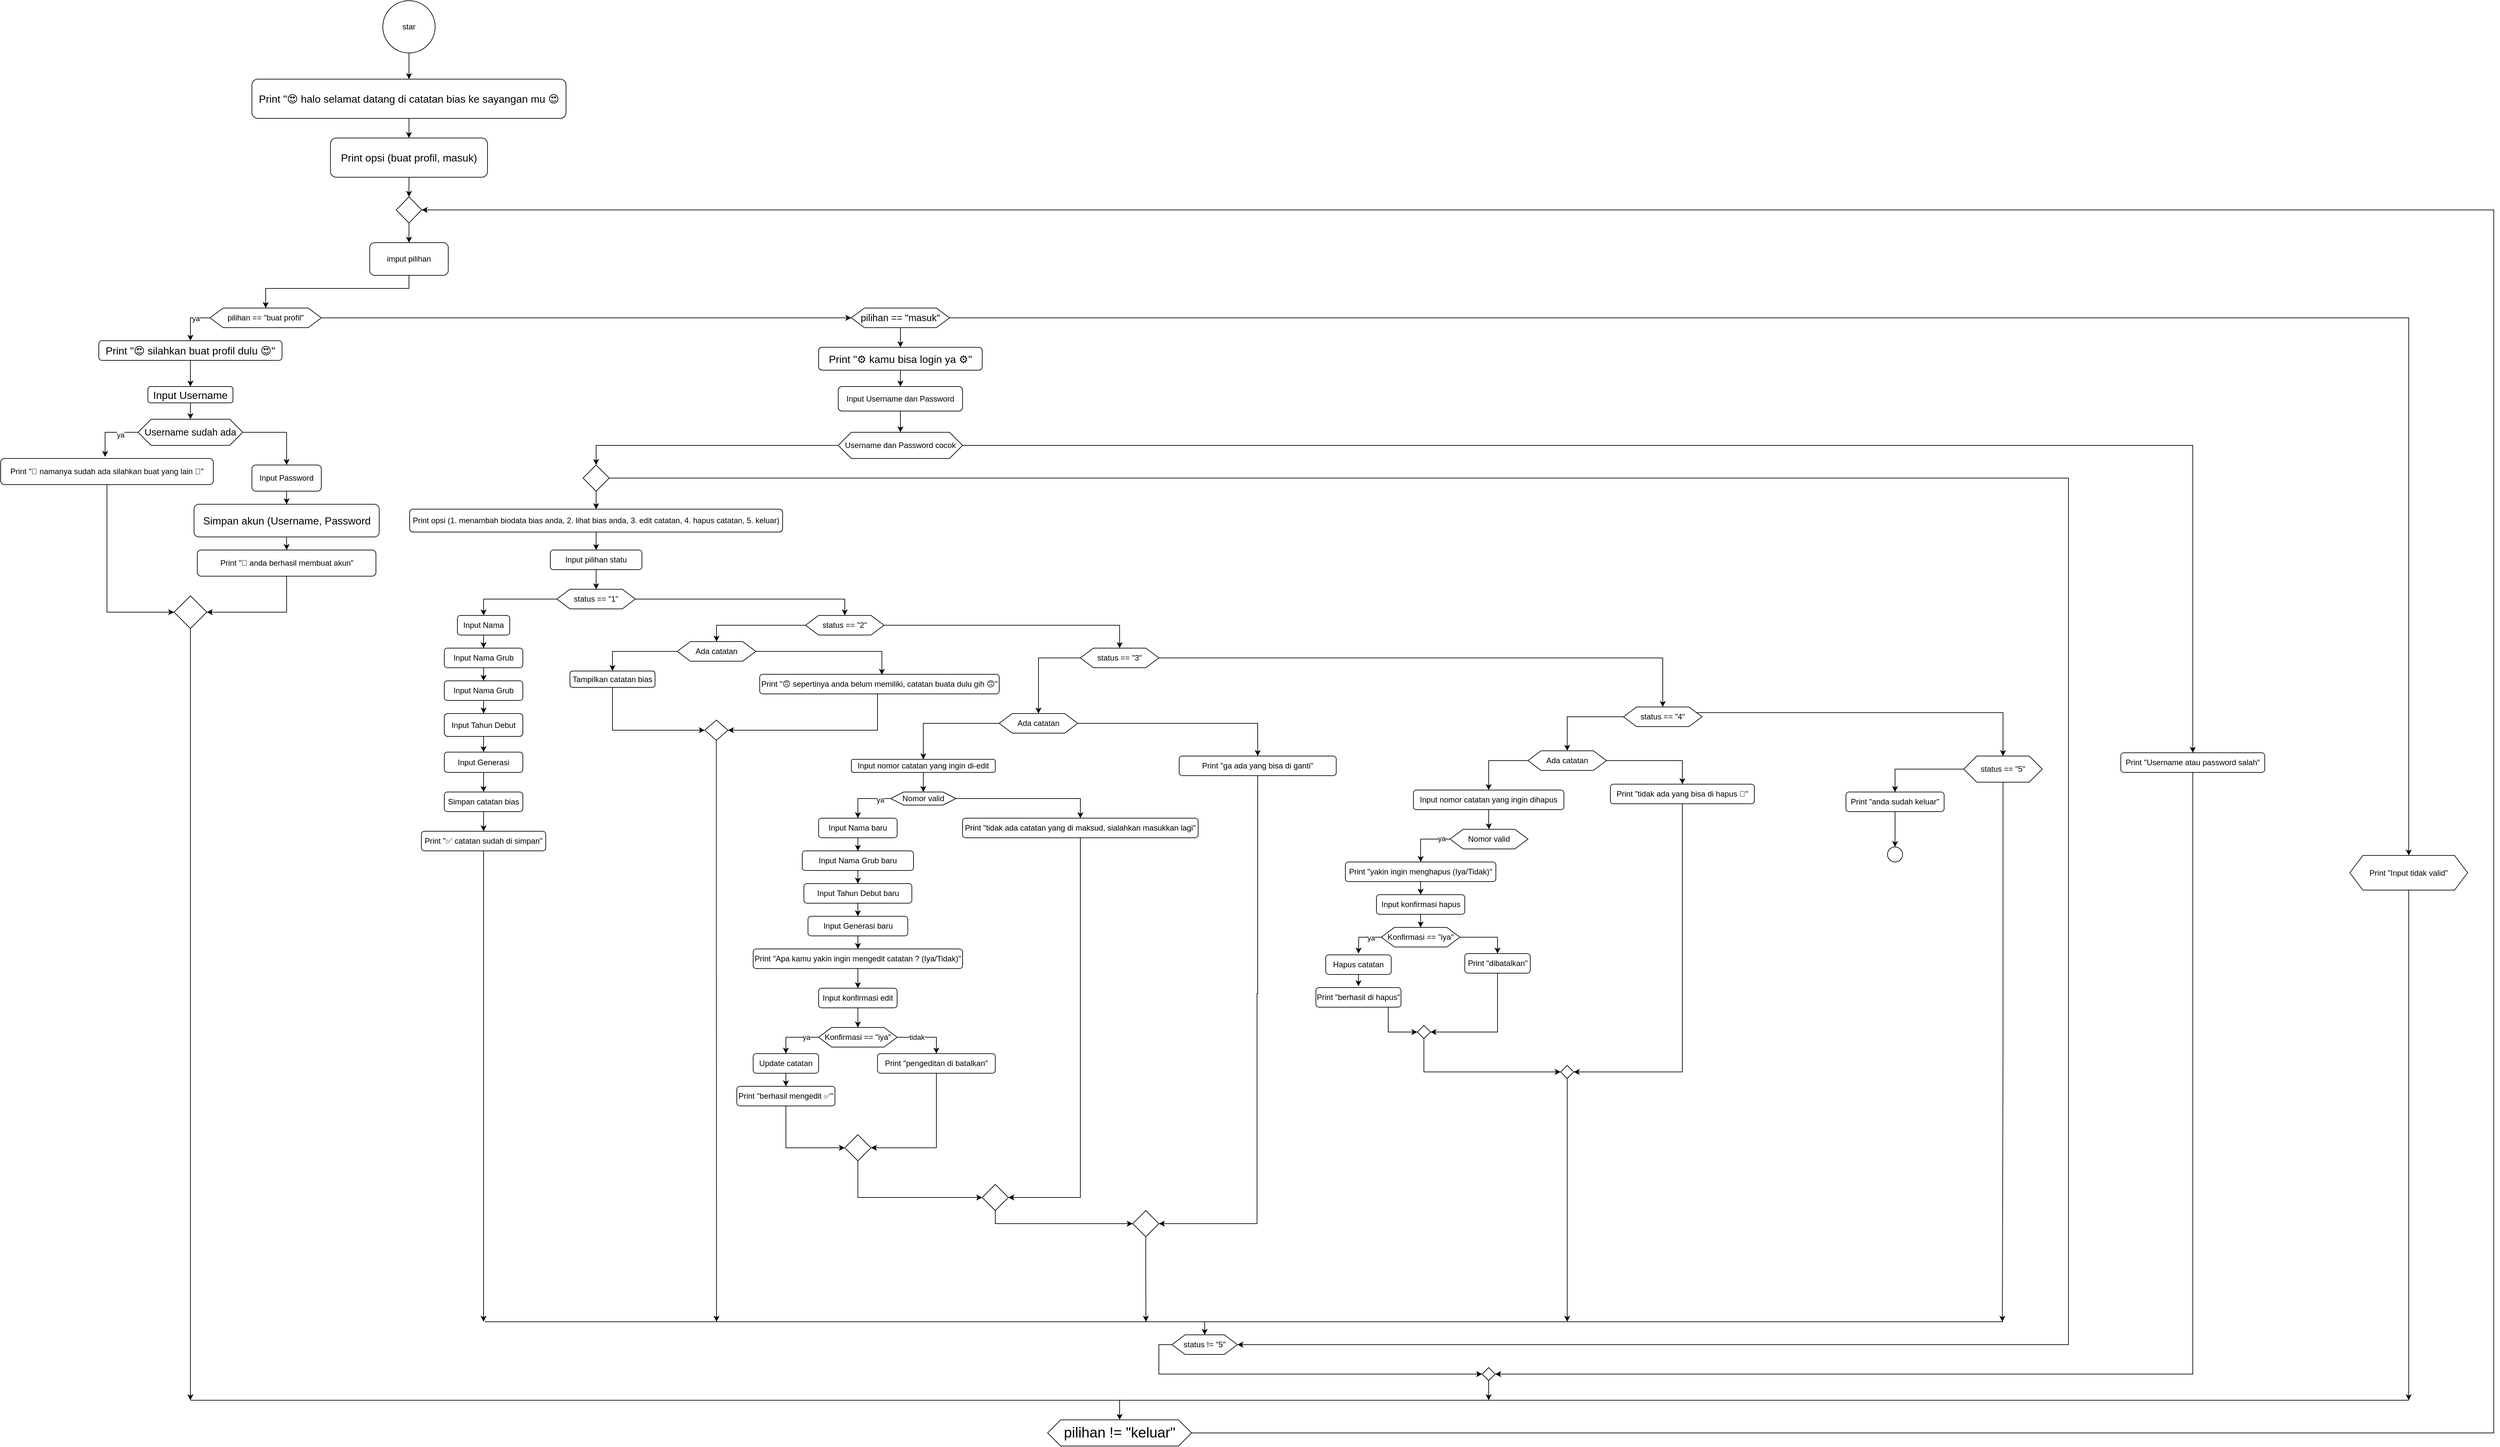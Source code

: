 <mxfile version="24.7.17">
  <diagram name="Halaman-1" id="FDGKXsVvQQE_6AoATsvT">
    <mxGraphModel dx="6797" dy="3945" grid="1" gridSize="10" guides="1" tooltips="1" connect="1" arrows="1" fold="1" page="1" pageScale="1" pageWidth="827" pageHeight="1169" math="0" shadow="0">
      <root>
        <mxCell id="0" />
        <mxCell id="1" parent="0" />
        <mxCell id="7eag4XFPNsJA_LCvuXv8-1" value="star" style="ellipse;whiteSpace=wrap;html=1;aspect=fixed;" vertex="1" parent="1">
          <mxGeometry x="-96" y="20" width="80" height="80" as="geometry" />
        </mxCell>
        <mxCell id="7eag4XFPNsJA_LCvuXv8-3" value="&lt;span style=&quot;caret-color: rgb(0, 0, 0); font-family: sans-serif; font-size: 16px; text-align: start; text-wrap: nowrap; background-color: rgb(255, 255, 255);&quot;&gt;Print &quot;😍 halo selamat datang di catatan bias ke sayangan mu 😍&lt;/span&gt;" style="rounded=1;whiteSpace=wrap;html=1;" vertex="1" parent="1">
          <mxGeometry x="-296" y="140" width="480" height="60" as="geometry" />
        </mxCell>
        <mxCell id="7eag4XFPNsJA_LCvuXv8-10" style="edgeStyle=orthogonalEdgeStyle;rounded=0;orthogonalLoop=1;jettySize=auto;html=1;entryX=0.5;entryY=0;entryDx=0;entryDy=0;" edge="1" parent="1" source="7eag4XFPNsJA_LCvuXv8-5" target="7eag4XFPNsJA_LCvuXv8-8">
          <mxGeometry relative="1" as="geometry" />
        </mxCell>
        <mxCell id="7eag4XFPNsJA_LCvuXv8-5" value="&lt;span style=&quot;caret-color: rgb(0, 0, 0); font-family: sans-serif; font-size: 16px; text-align: start; text-wrap: nowrap; background-color: rgb(255, 255, 255);&quot;&gt;Print opsi (buat profil, masuk)&lt;/span&gt;" style="rounded=1;whiteSpace=wrap;html=1;" vertex="1" parent="1">
          <mxGeometry x="-176" y="230" width="240" height="60" as="geometry" />
        </mxCell>
        <mxCell id="7eag4XFPNsJA_LCvuXv8-6" value="" style="endArrow=classic;html=1;rounded=0;exitX=0.5;exitY=1;exitDx=0;exitDy=0;entryX=0.5;entryY=0;entryDx=0;entryDy=0;" edge="1" parent="1" source="7eag4XFPNsJA_LCvuXv8-3" target="7eag4XFPNsJA_LCvuXv8-5">
          <mxGeometry width="50" height="50" relative="1" as="geometry">
            <mxPoint x="-60" y="280" as="sourcePoint" />
            <mxPoint x="-10" y="230" as="targetPoint" />
          </mxGeometry>
        </mxCell>
        <mxCell id="7eag4XFPNsJA_LCvuXv8-7" value="" style="endArrow=classic;html=1;rounded=0;entryX=0.5;entryY=0;entryDx=0;entryDy=0;" edge="1" parent="1" source="7eag4XFPNsJA_LCvuXv8-1" target="7eag4XFPNsJA_LCvuXv8-3">
          <mxGeometry width="50" height="50" relative="1" as="geometry">
            <mxPoint x="-56" y="150" as="sourcePoint" />
            <mxPoint x="-56" y="170.711" as="targetPoint" />
          </mxGeometry>
        </mxCell>
        <mxCell id="7eag4XFPNsJA_LCvuXv8-11" style="edgeStyle=orthogonalEdgeStyle;rounded=0;orthogonalLoop=1;jettySize=auto;html=1;exitX=0.5;exitY=1;exitDx=0;exitDy=0;" edge="1" parent="1" source="7eag4XFPNsJA_LCvuXv8-8" target="7eag4XFPNsJA_LCvuXv8-12">
          <mxGeometry relative="1" as="geometry">
            <mxPoint x="-56" y="390" as="targetPoint" />
          </mxGeometry>
        </mxCell>
        <mxCell id="7eag4XFPNsJA_LCvuXv8-8" value="" style="rhombus;whiteSpace=wrap;html=1;" vertex="1" parent="1">
          <mxGeometry x="-75.5" y="320" width="39" height="40" as="geometry" />
        </mxCell>
        <mxCell id="7eag4XFPNsJA_LCvuXv8-13" style="edgeStyle=orthogonalEdgeStyle;rounded=0;orthogonalLoop=1;jettySize=auto;html=1;" edge="1" parent="1">
          <mxGeometry relative="1" as="geometry">
            <mxPoint x="-275.0" y="490" as="targetPoint" />
            <mxPoint x="-56" y="430" as="sourcePoint" />
            <Array as="points">
              <mxPoint x="-56" y="460" />
              <mxPoint x="-275" y="460" />
            </Array>
          </mxGeometry>
        </mxCell>
        <mxCell id="7eag4XFPNsJA_LCvuXv8-12" value="imput pilihan" style="rounded=1;whiteSpace=wrap;html=1;" vertex="1" parent="1">
          <mxGeometry x="-116" y="390" width="120" height="50" as="geometry" />
        </mxCell>
        <mxCell id="7eag4XFPNsJA_LCvuXv8-15" style="edgeStyle=orthogonalEdgeStyle;rounded=0;orthogonalLoop=1;jettySize=auto;html=1;exitX=0;exitY=0.5;exitDx=0;exitDy=0;" edge="1" parent="1" source="7eag4XFPNsJA_LCvuXv8-14" target="7eag4XFPNsJA_LCvuXv8-16">
          <mxGeometry relative="1" as="geometry">
            <mxPoint x="-380" y="540" as="targetPoint" />
          </mxGeometry>
        </mxCell>
        <mxCell id="7eag4XFPNsJA_LCvuXv8-24" value="ya" style="edgeLabel;html=1;align=center;verticalAlign=middle;resizable=0;points=[];" vertex="1" connectable="0" parent="7eag4XFPNsJA_LCvuXv8-15">
          <mxGeometry x="-0.324" y="1" relative="1" as="geometry">
            <mxPoint as="offset" />
          </mxGeometry>
        </mxCell>
        <mxCell id="7eag4XFPNsJA_LCvuXv8-40" style="edgeStyle=orthogonalEdgeStyle;rounded=0;orthogonalLoop=1;jettySize=auto;html=1;" edge="1" parent="1" source="7eag4XFPNsJA_LCvuXv8-14" target="7eag4XFPNsJA_LCvuXv8-41">
          <mxGeometry relative="1" as="geometry">
            <mxPoint x="190" y="505" as="targetPoint" />
          </mxGeometry>
        </mxCell>
        <mxCell id="7eag4XFPNsJA_LCvuXv8-14" value="pilihan == &quot;buat profil&quot;" style="shape=hexagon;perimeter=hexagonPerimeter2;whiteSpace=wrap;html=1;fixedSize=1;" vertex="1" parent="1">
          <mxGeometry x="-360" y="490" width="170" height="30" as="geometry" />
        </mxCell>
        <mxCell id="7eag4XFPNsJA_LCvuXv8-19" value="" style="edgeStyle=orthogonalEdgeStyle;rounded=0;orthogonalLoop=1;jettySize=auto;html=1;" edge="1" parent="1" source="7eag4XFPNsJA_LCvuXv8-16" target="7eag4XFPNsJA_LCvuXv8-18">
          <mxGeometry relative="1" as="geometry" />
        </mxCell>
        <mxCell id="7eag4XFPNsJA_LCvuXv8-16" value="&lt;span style=&quot;caret-color: rgb(0, 0, 0); font-family: sans-serif; font-size: 16px; text-align: start; text-wrap: nowrap; background-color: rgb(255, 255, 255);&quot;&gt;Print &quot;😍 silahkan buat profil dulu 😍&quot;&lt;/span&gt;" style="rounded=1;whiteSpace=wrap;html=1;" vertex="1" parent="1">
          <mxGeometry x="-530" y="540" width="280" height="30" as="geometry" />
        </mxCell>
        <mxCell id="7eag4XFPNsJA_LCvuXv8-23" value="" style="edgeStyle=orthogonalEdgeStyle;rounded=0;orthogonalLoop=1;jettySize=auto;html=1;" edge="1" parent="1" source="7eag4XFPNsJA_LCvuXv8-18" target="7eag4XFPNsJA_LCvuXv8-20">
          <mxGeometry relative="1" as="geometry" />
        </mxCell>
        <mxCell id="7eag4XFPNsJA_LCvuXv8-18" value="&lt;span style=&quot;caret-color: rgb(0, 0, 0); font-family: sans-serif; font-size: 16px; text-align: start; text-wrap: nowrap; background-color: rgb(255, 255, 255);&quot;&gt;Input Username&lt;/span&gt;" style="whiteSpace=wrap;html=1;rounded=1;" vertex="1" parent="1">
          <mxGeometry x="-455" y="610" width="130" height="25" as="geometry" />
        </mxCell>
        <mxCell id="7eag4XFPNsJA_LCvuXv8-25" style="edgeStyle=orthogonalEdgeStyle;rounded=0;orthogonalLoop=1;jettySize=auto;html=1;exitX=0;exitY=0.5;exitDx=0;exitDy=0;entryX=0.491;entryY=-0.062;entryDx=0;entryDy=0;entryPerimeter=0;" edge="1" parent="1" source="7eag4XFPNsJA_LCvuXv8-20" target="7eag4XFPNsJA_LCvuXv8-26">
          <mxGeometry relative="1" as="geometry">
            <mxPoint x="-530" y="730" as="targetPoint" />
          </mxGeometry>
        </mxCell>
        <mxCell id="7eag4XFPNsJA_LCvuXv8-28" value="ya" style="edgeLabel;html=1;align=center;verticalAlign=middle;resizable=0;points=[];" vertex="1" connectable="0" parent="7eag4XFPNsJA_LCvuXv8-25">
          <mxGeometry x="-0.384" y="4" relative="1" as="geometry">
            <mxPoint as="offset" />
          </mxGeometry>
        </mxCell>
        <mxCell id="7eag4XFPNsJA_LCvuXv8-29" style="edgeStyle=orthogonalEdgeStyle;rounded=0;orthogonalLoop=1;jettySize=auto;html=1;entryX=0.5;entryY=0;entryDx=0;entryDy=0;" edge="1" parent="1" source="7eag4XFPNsJA_LCvuXv8-20" target="7eag4XFPNsJA_LCvuXv8-31">
          <mxGeometry relative="1" as="geometry">
            <mxPoint x="-230" y="730" as="targetPoint" />
          </mxGeometry>
        </mxCell>
        <mxCell id="7eag4XFPNsJA_LCvuXv8-20" value="&lt;span style=&quot;caret-color: rgb(0, 0, 0); font-family: sans-serif; font-size: 14.667px; text-align: start; text-wrap: nowrap; background-color: rgb(255, 255, 255);&quot;&gt;Username sudah ada&lt;/span&gt;" style="shape=hexagon;perimeter=hexagonPerimeter2;whiteSpace=wrap;html=1;fixedSize=1;" vertex="1" parent="1">
          <mxGeometry x="-470" y="660" width="160" height="40" as="geometry" />
        </mxCell>
        <mxCell id="7eag4XFPNsJA_LCvuXv8-39" style="edgeStyle=orthogonalEdgeStyle;rounded=0;orthogonalLoop=1;jettySize=auto;html=1;entryX=0;entryY=0.5;entryDx=0;entryDy=0;" edge="1" parent="1" source="7eag4XFPNsJA_LCvuXv8-26" target="7eag4XFPNsJA_LCvuXv8-37">
          <mxGeometry relative="1" as="geometry" />
        </mxCell>
        <mxCell id="7eag4XFPNsJA_LCvuXv8-26" value="&lt;span style=&quot;text-align: start; caret-color: rgb(0, 0, 0);&quot;&gt;Print &quot;🫨 namanya sudah ada silahkan buat yang lain 🫨&quot;&lt;/span&gt;" style="rounded=1;whiteSpace=wrap;html=1;" vertex="1" parent="1">
          <mxGeometry x="-680" y="720" width="325" height="40" as="geometry" />
        </mxCell>
        <mxCell id="7eag4XFPNsJA_LCvuXv8-33" value="" style="edgeStyle=orthogonalEdgeStyle;rounded=0;orthogonalLoop=1;jettySize=auto;html=1;" edge="1" parent="1" source="7eag4XFPNsJA_LCvuXv8-31" target="7eag4XFPNsJA_LCvuXv8-32">
          <mxGeometry relative="1" as="geometry" />
        </mxCell>
        <mxCell id="7eag4XFPNsJA_LCvuXv8-31" value="&lt;span style=&quot;text-align: start; caret-color: rgb(0, 0, 0);&quot;&gt;Input Password&lt;/span&gt;" style="rounded=1;whiteSpace=wrap;html=1;" vertex="1" parent="1">
          <mxGeometry x="-296" y="730" width="106" height="40" as="geometry" />
        </mxCell>
        <mxCell id="7eag4XFPNsJA_LCvuXv8-36" value="" style="edgeStyle=orthogonalEdgeStyle;rounded=0;orthogonalLoop=1;jettySize=auto;html=1;" edge="1" parent="1" source="7eag4XFPNsJA_LCvuXv8-32" target="7eag4XFPNsJA_LCvuXv8-35">
          <mxGeometry relative="1" as="geometry" />
        </mxCell>
        <mxCell id="7eag4XFPNsJA_LCvuXv8-32" value="&lt;span style=&quot;caret-color: rgb(0, 0, 0); font-family: sans-serif; font-size: 16px; text-align: start; text-wrap: nowrap; background-color: rgb(255, 255, 255);&quot;&gt;Simpan akun (Username, Password&lt;/span&gt;" style="whiteSpace=wrap;html=1;rounded=1;" vertex="1" parent="1">
          <mxGeometry x="-384.5" y="790" width="283" height="50" as="geometry" />
        </mxCell>
        <mxCell id="7eag4XFPNsJA_LCvuXv8-38" style="edgeStyle=orthogonalEdgeStyle;rounded=0;orthogonalLoop=1;jettySize=auto;html=1;entryX=1;entryY=0.5;entryDx=0;entryDy=0;" edge="1" parent="1" source="7eag4XFPNsJA_LCvuXv8-35" target="7eag4XFPNsJA_LCvuXv8-37">
          <mxGeometry relative="1" as="geometry" />
        </mxCell>
        <mxCell id="7eag4XFPNsJA_LCvuXv8-35" value="&lt;span style=&quot;text-align: start; caret-color: rgb(0, 0, 0);&quot;&gt;Print &quot;🥳 anda berhasil membuat akun&quot;&lt;/span&gt;" style="whiteSpace=wrap;html=1;rounded=1;" vertex="1" parent="1">
          <mxGeometry x="-379.5" y="860" width="273" height="40" as="geometry" />
        </mxCell>
        <mxCell id="7eag4XFPNsJA_LCvuXv8-231" style="edgeStyle=orthogonalEdgeStyle;rounded=0;orthogonalLoop=1;jettySize=auto;html=1;exitX=0.5;exitY=1;exitDx=0;exitDy=0;" edge="1" parent="1" source="7eag4XFPNsJA_LCvuXv8-37">
          <mxGeometry relative="1" as="geometry">
            <mxPoint x="-390" y="2160" as="targetPoint" />
          </mxGeometry>
        </mxCell>
        <mxCell id="7eag4XFPNsJA_LCvuXv8-37" value="" style="rhombus;whiteSpace=wrap;html=1;" vertex="1" parent="1">
          <mxGeometry x="-415" y="930" width="50" height="50" as="geometry" />
        </mxCell>
        <mxCell id="7eag4XFPNsJA_LCvuXv8-43" value="" style="edgeStyle=orthogonalEdgeStyle;rounded=0;orthogonalLoop=1;jettySize=auto;html=1;" edge="1" parent="1" source="7eag4XFPNsJA_LCvuXv8-41" target="7eag4XFPNsJA_LCvuXv8-42">
          <mxGeometry relative="1" as="geometry" />
        </mxCell>
        <mxCell id="7eag4XFPNsJA_LCvuXv8-225" style="edgeStyle=orthogonalEdgeStyle;rounded=0;orthogonalLoop=1;jettySize=auto;html=1;exitX=1;exitY=0.5;exitDx=0;exitDy=0;" edge="1" parent="1" source="7eag4XFPNsJA_LCvuXv8-41" target="7eag4XFPNsJA_LCvuXv8-226">
          <mxGeometry relative="1" as="geometry">
            <mxPoint x="2910" y="2180" as="targetPoint" />
          </mxGeometry>
        </mxCell>
        <mxCell id="7eag4XFPNsJA_LCvuXv8-41" value="&lt;span style=&quot;caret-color: rgb(0, 0, 0); font-family: sans-serif; font-size: 14.667px; text-align: start; text-wrap: nowrap; background-color: rgb(255, 255, 255);&quot;&gt;pilihan == &quot;masuk&quot;&lt;/span&gt;" style="shape=hexagon;perimeter=hexagonPerimeter2;whiteSpace=wrap;html=1;fixedSize=1;" vertex="1" parent="1">
          <mxGeometry x="620" y="490" width="150" height="30" as="geometry" />
        </mxCell>
        <mxCell id="7eag4XFPNsJA_LCvuXv8-45" value="" style="edgeStyle=orthogonalEdgeStyle;rounded=0;orthogonalLoop=1;jettySize=auto;html=1;" edge="1" parent="1" source="7eag4XFPNsJA_LCvuXv8-42" target="7eag4XFPNsJA_LCvuXv8-44">
          <mxGeometry relative="1" as="geometry" />
        </mxCell>
        <mxCell id="7eag4XFPNsJA_LCvuXv8-42" value="&lt;span style=&quot;caret-color: rgb(0, 0, 0); font-family: sans-serif; font-size: 16px; text-align: start; text-wrap: nowrap; background-color: rgb(255, 255, 255);&quot;&gt;Print &quot;⚙️ kamu bisa login ya ⚙️&quot;&lt;/span&gt;" style="rounded=1;whiteSpace=wrap;html=1;" vertex="1" parent="1">
          <mxGeometry x="570" y="550" width="250" height="35" as="geometry" />
        </mxCell>
        <mxCell id="7eag4XFPNsJA_LCvuXv8-49" style="edgeStyle=orthogonalEdgeStyle;rounded=0;orthogonalLoop=1;jettySize=auto;html=1;exitX=0.5;exitY=1;exitDx=0;exitDy=0;" edge="1" parent="1" source="7eag4XFPNsJA_LCvuXv8-44" target="7eag4XFPNsJA_LCvuXv8-50">
          <mxGeometry relative="1" as="geometry">
            <mxPoint x="355" y="700" as="targetPoint" />
          </mxGeometry>
        </mxCell>
        <mxCell id="7eag4XFPNsJA_LCvuXv8-44" value="Input Username dan Password" style="whiteSpace=wrap;html=1;rounded=1;" vertex="1" parent="1">
          <mxGeometry x="600" y="610" width="190" height="37.5" as="geometry" />
        </mxCell>
        <mxCell id="7eag4XFPNsJA_LCvuXv8-54" style="edgeStyle=orthogonalEdgeStyle;rounded=0;orthogonalLoop=1;jettySize=auto;html=1;exitX=0;exitY=0.5;exitDx=0;exitDy=0;" edge="1" parent="1" source="7eag4XFPNsJA_LCvuXv8-50" target="7eag4XFPNsJA_LCvuXv8-55">
          <mxGeometry relative="1" as="geometry">
            <mxPoint x="170" y="740" as="targetPoint" />
          </mxGeometry>
        </mxCell>
        <mxCell id="7eag4XFPNsJA_LCvuXv8-212" style="edgeStyle=orthogonalEdgeStyle;rounded=0;orthogonalLoop=1;jettySize=auto;html=1;exitX=1;exitY=0.5;exitDx=0;exitDy=0;entryX=0.5;entryY=0;entryDx=0;entryDy=0;" edge="1" parent="1" source="7eag4XFPNsJA_LCvuXv8-50" target="7eag4XFPNsJA_LCvuXv8-210">
          <mxGeometry relative="1" as="geometry">
            <mxPoint x="2680" y="1170" as="targetPoint" />
          </mxGeometry>
        </mxCell>
        <mxCell id="7eag4XFPNsJA_LCvuXv8-50" value="&lt;span style=&quot;text-align: start; caret-color: rgb(0, 0, 0);&quot;&gt;Username dan Password cocok&lt;/span&gt;" style="shape=hexagon;perimeter=hexagonPerimeter2;whiteSpace=wrap;html=1;fixedSize=1;" vertex="1" parent="1">
          <mxGeometry x="600" y="680" width="190" height="40" as="geometry" />
        </mxCell>
        <mxCell id="7eag4XFPNsJA_LCvuXv8-57" value="" style="edgeStyle=orthogonalEdgeStyle;rounded=0;orthogonalLoop=1;jettySize=auto;html=1;" edge="1" parent="1" source="7eag4XFPNsJA_LCvuXv8-55" target="7eag4XFPNsJA_LCvuXv8-56">
          <mxGeometry relative="1" as="geometry" />
        </mxCell>
        <mxCell id="7eag4XFPNsJA_LCvuXv8-216" style="edgeStyle=orthogonalEdgeStyle;rounded=0;orthogonalLoop=1;jettySize=auto;html=1;exitX=1;exitY=0.5;exitDx=0;exitDy=0;entryX=1;entryY=0.5;entryDx=0;entryDy=0;" edge="1" parent="1" source="7eag4XFPNsJA_LCvuXv8-55" target="7eag4XFPNsJA_LCvuXv8-213">
          <mxGeometry relative="1" as="geometry">
            <mxPoint x="2520" y="1420" as="targetPoint" />
            <Array as="points">
              <mxPoint x="2480" y="750" />
              <mxPoint x="2480" y="2075" />
            </Array>
          </mxGeometry>
        </mxCell>
        <mxCell id="7eag4XFPNsJA_LCvuXv8-55" value="" style="rhombus;whiteSpace=wrap;html=1;" vertex="1" parent="1">
          <mxGeometry x="210" y="730" width="40" height="40" as="geometry" />
        </mxCell>
        <mxCell id="7eag4XFPNsJA_LCvuXv8-59" value="" style="edgeStyle=orthogonalEdgeStyle;rounded=0;orthogonalLoop=1;jettySize=auto;html=1;" edge="1" parent="1" source="7eag4XFPNsJA_LCvuXv8-56" target="7eag4XFPNsJA_LCvuXv8-58">
          <mxGeometry relative="1" as="geometry" />
        </mxCell>
        <mxCell id="7eag4XFPNsJA_LCvuXv8-56" value="&lt;span style=&quot;text-align: start; caret-color: rgb(0, 0, 0);&quot;&gt;Print opsi (1. menambah biodata bias anda, 2. lihat bias anda, 3. edit catatan, 4. hapus catatan, 5. keluar)&lt;/span&gt;" style="rounded=1;whiteSpace=wrap;html=1;" vertex="1" parent="1">
          <mxGeometry x="-55" y="797.5" width="570" height="35" as="geometry" />
        </mxCell>
        <mxCell id="7eag4XFPNsJA_LCvuXv8-60" style="edgeStyle=orthogonalEdgeStyle;rounded=0;orthogonalLoop=1;jettySize=auto;html=1;" edge="1" parent="1" source="7eag4XFPNsJA_LCvuXv8-58" target="7eag4XFPNsJA_LCvuXv8-61">
          <mxGeometry relative="1" as="geometry">
            <mxPoint x="230" y="920" as="targetPoint" />
          </mxGeometry>
        </mxCell>
        <mxCell id="7eag4XFPNsJA_LCvuXv8-58" value="&lt;span style=&quot;caret-color: rgb(0, 0, 0); font-family: sans-serif; text-align: start; text-wrap: nowrap; background-color: rgb(255, 255, 255);&quot;&gt;&lt;font style=&quot;font-size: 12px;&quot;&gt;Input pilihan statu&lt;/font&gt;&lt;/span&gt;" style="rounded=1;whiteSpace=wrap;html=1;" vertex="1" parent="1">
          <mxGeometry x="160" y="860" width="140" height="30" as="geometry" />
        </mxCell>
        <mxCell id="7eag4XFPNsJA_LCvuXv8-63" value="" style="edgeStyle=orthogonalEdgeStyle;rounded=0;orthogonalLoop=1;jettySize=auto;html=1;" edge="1" parent="1" source="7eag4XFPNsJA_LCvuXv8-61" target="7eag4XFPNsJA_LCvuXv8-62">
          <mxGeometry relative="1" as="geometry" />
        </mxCell>
        <mxCell id="7eag4XFPNsJA_LCvuXv8-71" value="" style="edgeStyle=orthogonalEdgeStyle;rounded=0;orthogonalLoop=1;jettySize=auto;html=1;" edge="1" parent="1" source="7eag4XFPNsJA_LCvuXv8-61" target="7eag4XFPNsJA_LCvuXv8-70">
          <mxGeometry relative="1" as="geometry" />
        </mxCell>
        <mxCell id="7eag4XFPNsJA_LCvuXv8-61" value="status == &quot;1&quot;" style="shape=hexagon;perimeter=hexagonPerimeter2;whiteSpace=wrap;html=1;fixedSize=1;" vertex="1" parent="1">
          <mxGeometry x="170" y="920" width="120" height="30" as="geometry" />
        </mxCell>
        <mxCell id="7eag4XFPNsJA_LCvuXv8-65" value="" style="edgeStyle=orthogonalEdgeStyle;rounded=0;orthogonalLoop=1;jettySize=auto;html=1;" edge="1" parent="1" source="7eag4XFPNsJA_LCvuXv8-62" target="7eag4XFPNsJA_LCvuXv8-64">
          <mxGeometry relative="1" as="geometry" />
        </mxCell>
        <mxCell id="7eag4XFPNsJA_LCvuXv8-86" value="" style="edgeStyle=orthogonalEdgeStyle;rounded=0;orthogonalLoop=1;jettySize=auto;html=1;" edge="1" parent="1" source="7eag4XFPNsJA_LCvuXv8-62" target="7eag4XFPNsJA_LCvuXv8-85">
          <mxGeometry relative="1" as="geometry" />
        </mxCell>
        <mxCell id="7eag4XFPNsJA_LCvuXv8-62" value="status == &quot;2&quot;" style="shape=hexagon;perimeter=hexagonPerimeter2;whiteSpace=wrap;html=1;fixedSize=1;" vertex="1" parent="1">
          <mxGeometry x="550" y="960" width="120" height="30" as="geometry" />
        </mxCell>
        <mxCell id="7eag4XFPNsJA_LCvuXv8-96" value="" style="edgeStyle=orthogonalEdgeStyle;rounded=0;orthogonalLoop=1;jettySize=auto;html=1;" edge="1" parent="1" source="7eag4XFPNsJA_LCvuXv8-64" target="7eag4XFPNsJA_LCvuXv8-95">
          <mxGeometry relative="1" as="geometry" />
        </mxCell>
        <mxCell id="7eag4XFPNsJA_LCvuXv8-185" value="" style="edgeStyle=orthogonalEdgeStyle;rounded=0;orthogonalLoop=1;jettySize=auto;html=1;" edge="1" parent="1" source="7eag4XFPNsJA_LCvuXv8-64" target="7eag4XFPNsJA_LCvuXv8-184">
          <mxGeometry relative="1" as="geometry" />
        </mxCell>
        <mxCell id="7eag4XFPNsJA_LCvuXv8-64" value="status == &quot;3&quot;" style="shape=hexagon;perimeter=hexagonPerimeter2;whiteSpace=wrap;html=1;fixedSize=1;" vertex="1" parent="1">
          <mxGeometry x="970" y="1010" width="120" height="30" as="geometry" />
        </mxCell>
        <mxCell id="7eag4XFPNsJA_LCvuXv8-162" style="edgeStyle=orthogonalEdgeStyle;rounded=0;orthogonalLoop=1;jettySize=auto;html=1;exitX=0;exitY=0.5;exitDx=0;exitDy=0;" edge="1" parent="1" source="7eag4XFPNsJA_LCvuXv8-66" target="7eag4XFPNsJA_LCvuXv8-163">
          <mxGeometry relative="1" as="geometry">
            <mxPoint x="1510" y="1158" as="targetPoint" />
          </mxGeometry>
        </mxCell>
        <mxCell id="7eag4XFPNsJA_LCvuXv8-189" style="edgeStyle=orthogonalEdgeStyle;rounded=0;orthogonalLoop=1;jettySize=auto;html=1;" edge="1" parent="1" source="7eag4XFPNsJA_LCvuXv8-66" target="7eag4XFPNsJA_LCvuXv8-190">
          <mxGeometry relative="1" as="geometry">
            <mxPoint x="1870" y="1248" as="targetPoint" />
          </mxGeometry>
        </mxCell>
        <mxCell id="7eag4XFPNsJA_LCvuXv8-66" value="&lt;span style=&quot;text-align: start; caret-color: rgb(0, 0, 0);&quot;&gt;Ada catatan&lt;/span&gt;" style="shape=hexagon;perimeter=hexagonPerimeter2;whiteSpace=wrap;html=1;fixedSize=1;" vertex="1" parent="1">
          <mxGeometry x="1654" y="1167" width="120" height="30" as="geometry" />
        </mxCell>
        <mxCell id="7eag4XFPNsJA_LCvuXv8-74" value="" style="edgeStyle=orthogonalEdgeStyle;rounded=0;orthogonalLoop=1;jettySize=auto;html=1;" edge="1" parent="1" source="7eag4XFPNsJA_LCvuXv8-70" target="7eag4XFPNsJA_LCvuXv8-73">
          <mxGeometry relative="1" as="geometry" />
        </mxCell>
        <mxCell id="7eag4XFPNsJA_LCvuXv8-70" value="Input Nama" style="rounded=1;whiteSpace=wrap;html=1;" vertex="1" parent="1">
          <mxGeometry x="18" y="960" width="80" height="30" as="geometry" />
        </mxCell>
        <mxCell id="7eag4XFPNsJA_LCvuXv8-76" value="" style="edgeStyle=orthogonalEdgeStyle;rounded=0;orthogonalLoop=1;jettySize=auto;html=1;" edge="1" parent="1" source="7eag4XFPNsJA_LCvuXv8-73" target="7eag4XFPNsJA_LCvuXv8-75">
          <mxGeometry relative="1" as="geometry" />
        </mxCell>
        <mxCell id="7eag4XFPNsJA_LCvuXv8-73" value="Input Nama Grub" style="rounded=1;whiteSpace=wrap;html=1;" vertex="1" parent="1">
          <mxGeometry x="-2" y="1010" width="120" height="30" as="geometry" />
        </mxCell>
        <mxCell id="7eag4XFPNsJA_LCvuXv8-78" value="" style="edgeStyle=orthogonalEdgeStyle;rounded=0;orthogonalLoop=1;jettySize=auto;html=1;" edge="1" parent="1" source="7eag4XFPNsJA_LCvuXv8-75" target="7eag4XFPNsJA_LCvuXv8-77">
          <mxGeometry relative="1" as="geometry" />
        </mxCell>
        <mxCell id="7eag4XFPNsJA_LCvuXv8-75" value="Input Nama Grub" style="rounded=1;whiteSpace=wrap;html=1;" vertex="1" parent="1">
          <mxGeometry x="-2" y="1060" width="120" height="30" as="geometry" />
        </mxCell>
        <mxCell id="7eag4XFPNsJA_LCvuXv8-80" value="" style="edgeStyle=orthogonalEdgeStyle;rounded=0;orthogonalLoop=1;jettySize=auto;html=1;" edge="1" parent="1" source="7eag4XFPNsJA_LCvuXv8-77" target="7eag4XFPNsJA_LCvuXv8-79">
          <mxGeometry relative="1" as="geometry" />
        </mxCell>
        <mxCell id="7eag4XFPNsJA_LCvuXv8-77" value="Input Tahun Debut" style="rounded=1;whiteSpace=wrap;html=1;" vertex="1" parent="1">
          <mxGeometry x="-2" y="1110" width="120" height="35" as="geometry" />
        </mxCell>
        <mxCell id="7eag4XFPNsJA_LCvuXv8-82" value="" style="edgeStyle=orthogonalEdgeStyle;rounded=0;orthogonalLoop=1;jettySize=auto;html=1;" edge="1" parent="1" source="7eag4XFPNsJA_LCvuXv8-79" target="7eag4XFPNsJA_LCvuXv8-81">
          <mxGeometry relative="1" as="geometry" />
        </mxCell>
        <mxCell id="7eag4XFPNsJA_LCvuXv8-79" value="Input Generasi" style="rounded=1;whiteSpace=wrap;html=1;" vertex="1" parent="1">
          <mxGeometry x="-2" y="1169" width="120" height="31" as="geometry" />
        </mxCell>
        <mxCell id="7eag4XFPNsJA_LCvuXv8-84" value="" style="edgeStyle=orthogonalEdgeStyle;rounded=0;orthogonalLoop=1;jettySize=auto;html=1;" edge="1" parent="1" source="7eag4XFPNsJA_LCvuXv8-81" target="7eag4XFPNsJA_LCvuXv8-83">
          <mxGeometry relative="1" as="geometry" />
        </mxCell>
        <mxCell id="7eag4XFPNsJA_LCvuXv8-81" value="Simpan catatan bias" style="rounded=1;whiteSpace=wrap;html=1;" vertex="1" parent="1">
          <mxGeometry x="-2" y="1230" width="120" height="30" as="geometry" />
        </mxCell>
        <mxCell id="7eag4XFPNsJA_LCvuXv8-201" style="edgeStyle=orthogonalEdgeStyle;rounded=0;orthogonalLoop=1;jettySize=auto;html=1;exitX=0.5;exitY=1;exitDx=0;exitDy=0;" edge="1" parent="1" source="7eag4XFPNsJA_LCvuXv8-83">
          <mxGeometry relative="1" as="geometry">
            <mxPoint x="58" y="2040" as="targetPoint" />
          </mxGeometry>
        </mxCell>
        <mxCell id="7eag4XFPNsJA_LCvuXv8-83" value="Print &quot;✅ catatan sudah di simpan&quot;" style="rounded=1;whiteSpace=wrap;html=1;" vertex="1" parent="1">
          <mxGeometry x="-37" y="1290" width="190" height="30" as="geometry" />
        </mxCell>
        <mxCell id="7eag4XFPNsJA_LCvuXv8-88" value="" style="edgeStyle=orthogonalEdgeStyle;rounded=0;orthogonalLoop=1;jettySize=auto;html=1;" edge="1" parent="1" source="7eag4XFPNsJA_LCvuXv8-85" target="7eag4XFPNsJA_LCvuXv8-87">
          <mxGeometry relative="1" as="geometry" />
        </mxCell>
        <mxCell id="7eag4XFPNsJA_LCvuXv8-85" value="&lt;meta charset=&quot;utf-8&quot;&gt;&lt;span style=&quot;color: rgb(0, 0, 0); font-family: Helvetica; font-size: 12px; font-style: normal; font-variant-ligatures: normal; font-variant-caps: normal; font-weight: 400; letter-spacing: normal; orphans: 2; text-align: start; text-indent: 0px; text-transform: none; widows: 2; word-spacing: 0px; -webkit-text-stroke-width: 0px; caret-color: rgb(0, 0, 0); white-space: normal; background-color: rgb(251, 251, 251); text-decoration-thickness: initial; text-decoration-style: initial; text-decoration-color: initial; display: inline !important; float: none;&quot;&gt;Ada catatan&lt;/span&gt;" style="shape=hexagon;perimeter=hexagonPerimeter2;whiteSpace=wrap;html=1;fixedSize=1;" vertex="1" parent="1">
          <mxGeometry x="354" y="1000" width="120" height="30" as="geometry" />
        </mxCell>
        <mxCell id="7eag4XFPNsJA_LCvuXv8-104" style="edgeStyle=orthogonalEdgeStyle;rounded=0;orthogonalLoop=1;jettySize=auto;html=1;exitX=0.5;exitY=1;exitDx=0;exitDy=0;entryX=0;entryY=0.5;entryDx=0;entryDy=0;" edge="1" parent="1" source="7eag4XFPNsJA_LCvuXv8-87" target="7eag4XFPNsJA_LCvuXv8-99">
          <mxGeometry relative="1" as="geometry">
            <mxPoint x="254.979" y="1140" as="targetPoint" />
          </mxGeometry>
        </mxCell>
        <mxCell id="7eag4XFPNsJA_LCvuXv8-87" value="Tampilkan catatan bias" style="rounded=1;whiteSpace=wrap;html=1;" vertex="1" parent="1">
          <mxGeometry x="190" y="1045" width="130" height="25" as="geometry" />
        </mxCell>
        <mxCell id="7eag4XFPNsJA_LCvuXv8-105" style="edgeStyle=orthogonalEdgeStyle;rounded=0;orthogonalLoop=1;jettySize=auto;html=1;entryX=1;entryY=0.5;entryDx=0;entryDy=0;" edge="1" parent="1" source="7eag4XFPNsJA_LCvuXv8-93" target="7eag4XFPNsJA_LCvuXv8-99">
          <mxGeometry relative="1" as="geometry">
            <mxPoint x="663" y="1140" as="targetPoint" />
            <Array as="points">
              <mxPoint x="660" y="1136" />
            </Array>
          </mxGeometry>
        </mxCell>
        <mxCell id="7eag4XFPNsJA_LCvuXv8-93" value="Print &quot;🙃 sepertinya anda belum memiliki, catatan buata dulu gih 🙃&quot;" style="rounded=1;whiteSpace=wrap;html=1;" vertex="1" parent="1">
          <mxGeometry x="480" y="1050" width="366" height="30" as="geometry" />
        </mxCell>
        <mxCell id="7eag4XFPNsJA_LCvuXv8-94" style="edgeStyle=orthogonalEdgeStyle;rounded=0;orthogonalLoop=1;jettySize=auto;html=1;entryX=0.51;entryY=0.025;entryDx=0;entryDy=0;entryPerimeter=0;" edge="1" parent="1" source="7eag4XFPNsJA_LCvuXv8-85" target="7eag4XFPNsJA_LCvuXv8-93">
          <mxGeometry relative="1" as="geometry" />
        </mxCell>
        <mxCell id="7eag4XFPNsJA_LCvuXv8-107" value="" style="edgeStyle=orthogonalEdgeStyle;rounded=0;orthogonalLoop=1;jettySize=auto;html=1;" edge="1" parent="1" source="7eag4XFPNsJA_LCvuXv8-95" target="7eag4XFPNsJA_LCvuXv8-106">
          <mxGeometry relative="1" as="geometry" />
        </mxCell>
        <mxCell id="7eag4XFPNsJA_LCvuXv8-155" style="edgeStyle=orthogonalEdgeStyle;rounded=0;orthogonalLoop=1;jettySize=auto;html=1;" edge="1" parent="1" source="7eag4XFPNsJA_LCvuXv8-95" target="7eag4XFPNsJA_LCvuXv8-156">
          <mxGeometry relative="1" as="geometry">
            <mxPoint x="1270.0" y="1240" as="targetPoint" />
          </mxGeometry>
        </mxCell>
        <mxCell id="7eag4XFPNsJA_LCvuXv8-95" value="&lt;span style=&quot;text-align: start; caret-color: rgb(0, 0, 0);&quot;&gt;Ada catatan&lt;/span&gt;" style="shape=hexagon;perimeter=hexagonPerimeter2;whiteSpace=wrap;html=1;fixedSize=1;" vertex="1" parent="1">
          <mxGeometry x="846" y="1110" width="120" height="30" as="geometry" />
        </mxCell>
        <mxCell id="7eag4XFPNsJA_LCvuXv8-207" style="edgeStyle=orthogonalEdgeStyle;rounded=0;orthogonalLoop=1;jettySize=auto;html=1;exitX=0.5;exitY=1;exitDx=0;exitDy=0;" edge="1" parent="1" source="7eag4XFPNsJA_LCvuXv8-99">
          <mxGeometry relative="1" as="geometry">
            <mxPoint x="414" y="2040" as="targetPoint" />
          </mxGeometry>
        </mxCell>
        <mxCell id="7eag4XFPNsJA_LCvuXv8-99" value="" style="rhombus;whiteSpace=wrap;html=1;" vertex="1" parent="1">
          <mxGeometry x="396" y="1120" width="35.5" height="31" as="geometry" />
        </mxCell>
        <mxCell id="7eag4XFPNsJA_LCvuXv8-109" style="edgeStyle=orthogonalEdgeStyle;rounded=0;orthogonalLoop=1;jettySize=auto;html=1;exitX=0.5;exitY=1;exitDx=0;exitDy=0;" edge="1" parent="1" source="7eag4XFPNsJA_LCvuXv8-106" target="7eag4XFPNsJA_LCvuXv8-110">
          <mxGeometry relative="1" as="geometry">
            <mxPoint x="730.175" y="1220" as="targetPoint" />
          </mxGeometry>
        </mxCell>
        <mxCell id="7eag4XFPNsJA_LCvuXv8-106" value="Input nomor catatan yang ingin di-edit" style="rounded=1;whiteSpace=wrap;html=1;" vertex="1" parent="1">
          <mxGeometry x="620" y="1180" width="220" height="20" as="geometry" />
        </mxCell>
        <mxCell id="7eag4XFPNsJA_LCvuXv8-114" style="edgeStyle=orthogonalEdgeStyle;rounded=0;orthogonalLoop=1;jettySize=auto;html=1;exitX=0;exitY=0.5;exitDx=0;exitDy=0;" edge="1" parent="1" source="7eag4XFPNsJA_LCvuXv8-110" target="7eag4XFPNsJA_LCvuXv8-115">
          <mxGeometry relative="1" as="geometry">
            <mxPoint x="630" y="1270" as="targetPoint" />
          </mxGeometry>
        </mxCell>
        <mxCell id="7eag4XFPNsJA_LCvuXv8-130" value="ya" style="edgeLabel;html=1;align=center;verticalAlign=middle;resizable=0;points=[];" vertex="1" connectable="0" parent="7eag4XFPNsJA_LCvuXv8-114">
          <mxGeometry x="-0.604" y="2" relative="1" as="geometry">
            <mxPoint as="offset" />
          </mxGeometry>
        </mxCell>
        <mxCell id="7eag4XFPNsJA_LCvuXv8-147" value="" style="edgeStyle=orthogonalEdgeStyle;rounded=0;orthogonalLoop=1;jettySize=auto;html=1;entryX=0.5;entryY=0;entryDx=0;entryDy=0;" edge="1" parent="1" source="7eag4XFPNsJA_LCvuXv8-110" target="7eag4XFPNsJA_LCvuXv8-148">
          <mxGeometry relative="1" as="geometry">
            <mxPoint x="945" y="1290" as="targetPoint" />
          </mxGeometry>
        </mxCell>
        <mxCell id="7eag4XFPNsJA_LCvuXv8-110" value="&lt;span style=&quot;text-align: start; caret-color: rgb(0, 0, 0);&quot;&gt;Nomor valid&lt;/span&gt;" style="shape=hexagon;perimeter=hexagonPerimeter2;whiteSpace=wrap;html=1;fixedSize=1;" vertex="1" parent="1">
          <mxGeometry x="680" y="1230" width="100" height="20" as="geometry" />
        </mxCell>
        <mxCell id="7eag4XFPNsJA_LCvuXv8-117" value="" style="edgeStyle=orthogonalEdgeStyle;rounded=0;orthogonalLoop=1;jettySize=auto;html=1;" edge="1" parent="1" source="7eag4XFPNsJA_LCvuXv8-115" target="7eag4XFPNsJA_LCvuXv8-116">
          <mxGeometry relative="1" as="geometry" />
        </mxCell>
        <mxCell id="7eag4XFPNsJA_LCvuXv8-115" value="Input Nama baru" style="rounded=1;whiteSpace=wrap;html=1;" vertex="1" parent="1">
          <mxGeometry x="570" y="1270" width="120" height="30" as="geometry" />
        </mxCell>
        <mxCell id="7eag4XFPNsJA_LCvuXv8-119" value="" style="edgeStyle=orthogonalEdgeStyle;rounded=0;orthogonalLoop=1;jettySize=auto;html=1;" edge="1" parent="1" source="7eag4XFPNsJA_LCvuXv8-116" target="7eag4XFPNsJA_LCvuXv8-118">
          <mxGeometry relative="1" as="geometry" />
        </mxCell>
        <mxCell id="7eag4XFPNsJA_LCvuXv8-116" value="&lt;span style=&quot;text-align: start; caret-color: rgb(0, 0, 0);&quot;&gt;Input Nama Grub baru&lt;/span&gt;" style="rounded=1;whiteSpace=wrap;html=1;" vertex="1" parent="1">
          <mxGeometry x="545" y="1320" width="170" height="30" as="geometry" />
        </mxCell>
        <mxCell id="7eag4XFPNsJA_LCvuXv8-122" value="" style="edgeStyle=orthogonalEdgeStyle;rounded=0;orthogonalLoop=1;jettySize=auto;html=1;" edge="1" parent="1" source="7eag4XFPNsJA_LCvuXv8-118" target="7eag4XFPNsJA_LCvuXv8-121">
          <mxGeometry relative="1" as="geometry" />
        </mxCell>
        <mxCell id="7eag4XFPNsJA_LCvuXv8-118" value="&lt;span style=&quot;text-align: start; caret-color: rgb(0, 0, 0);&quot;&gt;Input Tahun Debut baru&lt;/span&gt;" style="rounded=1;whiteSpace=wrap;html=1;" vertex="1" parent="1">
          <mxGeometry x="547.5" y="1370" width="165" height="30" as="geometry" />
        </mxCell>
        <mxCell id="7eag4XFPNsJA_LCvuXv8-124" value="" style="edgeStyle=orthogonalEdgeStyle;rounded=0;orthogonalLoop=1;jettySize=auto;html=1;" edge="1" parent="1" source="7eag4XFPNsJA_LCvuXv8-121" target="7eag4XFPNsJA_LCvuXv8-123">
          <mxGeometry relative="1" as="geometry" />
        </mxCell>
        <mxCell id="7eag4XFPNsJA_LCvuXv8-121" value="&lt;span style=&quot;text-align: start; caret-color: rgb(0, 0, 0);&quot;&gt;Input Generasi baru&lt;/span&gt;" style="rounded=1;whiteSpace=wrap;html=1;" vertex="1" parent="1">
          <mxGeometry x="553.75" y="1420" width="152.5" height="30" as="geometry" />
        </mxCell>
        <mxCell id="7eag4XFPNsJA_LCvuXv8-126" value="" style="edgeStyle=orthogonalEdgeStyle;rounded=0;orthogonalLoop=1;jettySize=auto;html=1;" edge="1" parent="1" source="7eag4XFPNsJA_LCvuXv8-123" target="7eag4XFPNsJA_LCvuXv8-125">
          <mxGeometry relative="1" as="geometry" />
        </mxCell>
        <mxCell id="7eag4XFPNsJA_LCvuXv8-123" value="&lt;span style=&quot;text-align: start; caret-color: rgb(0, 0, 0);&quot;&gt;Print &quot;Apa kamu yakin ingin mengedit catatan ? (Iya/Tidak)&quot;&lt;/span&gt;" style="rounded=1;whiteSpace=wrap;html=1;" vertex="1" parent="1">
          <mxGeometry x="470" y="1470" width="320" height="30" as="geometry" />
        </mxCell>
        <mxCell id="7eag4XFPNsJA_LCvuXv8-128" style="edgeStyle=orthogonalEdgeStyle;rounded=0;orthogonalLoop=1;jettySize=auto;html=1;" edge="1" parent="1" source="7eag4XFPNsJA_LCvuXv8-125" target="7eag4XFPNsJA_LCvuXv8-129">
          <mxGeometry relative="1" as="geometry">
            <mxPoint x="630" y="1590" as="targetPoint" />
          </mxGeometry>
        </mxCell>
        <mxCell id="7eag4XFPNsJA_LCvuXv8-125" value="&lt;span style=&quot;text-align: start; caret-color: rgb(0, 0, 0);&quot;&gt;Input konfirmasi edit&lt;/span&gt;" style="whiteSpace=wrap;html=1;rounded=1;" vertex="1" parent="1">
          <mxGeometry x="570" y="1530" width="120" height="30" as="geometry" />
        </mxCell>
        <mxCell id="7eag4XFPNsJA_LCvuXv8-132" style="edgeStyle=orthogonalEdgeStyle;rounded=0;orthogonalLoop=1;jettySize=auto;html=1;exitX=0;exitY=0.5;exitDx=0;exitDy=0;" edge="1" parent="1" source="7eag4XFPNsJA_LCvuXv8-129" target="7eag4XFPNsJA_LCvuXv8-134">
          <mxGeometry relative="1" as="geometry">
            <mxPoint x="540" y="1630" as="targetPoint" />
          </mxGeometry>
        </mxCell>
        <mxCell id="7eag4XFPNsJA_LCvuXv8-137" value="ya" style="edgeLabel;html=1;align=center;verticalAlign=middle;resizable=0;points=[];" vertex="1" connectable="0" parent="7eag4XFPNsJA_LCvuXv8-132">
          <mxGeometry x="-0.475" relative="1" as="geometry">
            <mxPoint as="offset" />
          </mxGeometry>
        </mxCell>
        <mxCell id="7eag4XFPNsJA_LCvuXv8-133" style="edgeStyle=orthogonalEdgeStyle;rounded=0;orthogonalLoop=1;jettySize=auto;html=1;exitX=1;exitY=0.5;exitDx=0;exitDy=0;" edge="1" parent="1" source="7eag4XFPNsJA_LCvuXv8-129" target="7eag4XFPNsJA_LCvuXv8-135">
          <mxGeometry relative="1" as="geometry">
            <mxPoint x="710" y="1630" as="targetPoint" />
          </mxGeometry>
        </mxCell>
        <mxCell id="7eag4XFPNsJA_LCvuXv8-136" value="tidak" style="edgeLabel;html=1;align=center;verticalAlign=middle;resizable=0;points=[];" vertex="1" connectable="0" parent="7eag4XFPNsJA_LCvuXv8-133">
          <mxGeometry x="-0.291" relative="1" as="geometry">
            <mxPoint as="offset" />
          </mxGeometry>
        </mxCell>
        <mxCell id="7eag4XFPNsJA_LCvuXv8-129" value="&lt;span style=&quot;text-align: start; caret-color: rgb(0, 0, 0);&quot;&gt;Konfirmasi == &quot;iya&quot;&lt;/span&gt;" style="shape=hexagon;perimeter=hexagonPerimeter2;whiteSpace=wrap;html=1;fixedSize=1;" vertex="1" parent="1">
          <mxGeometry x="570" y="1590" width="120" height="30" as="geometry" />
        </mxCell>
        <mxCell id="7eag4XFPNsJA_LCvuXv8-138" style="edgeStyle=orthogonalEdgeStyle;rounded=0;orthogonalLoop=1;jettySize=auto;html=1;" edge="1" parent="1" source="7eag4XFPNsJA_LCvuXv8-134" target="7eag4XFPNsJA_LCvuXv8-139">
          <mxGeometry relative="1" as="geometry">
            <mxPoint x="520" y="1690" as="targetPoint" />
          </mxGeometry>
        </mxCell>
        <mxCell id="7eag4XFPNsJA_LCvuXv8-134" value="Update catatan" style="rounded=1;whiteSpace=wrap;html=1;" vertex="1" parent="1">
          <mxGeometry x="470" y="1630" width="100" height="30" as="geometry" />
        </mxCell>
        <mxCell id="7eag4XFPNsJA_LCvuXv8-140" style="edgeStyle=orthogonalEdgeStyle;rounded=0;orthogonalLoop=1;jettySize=auto;html=1;entryX=1;entryY=0.5;entryDx=0;entryDy=0;exitX=0.5;exitY=1;exitDx=0;exitDy=0;" edge="1" parent="1" source="7eag4XFPNsJA_LCvuXv8-135" target="7eag4XFPNsJA_LCvuXv8-141">
          <mxGeometry relative="1" as="geometry">
            <mxPoint x="750" y="1780" as="targetPoint" />
            <mxPoint x="650.03" y="1650" as="sourcePoint" />
            <Array as="points">
              <mxPoint x="750" y="1774" />
            </Array>
          </mxGeometry>
        </mxCell>
        <mxCell id="7eag4XFPNsJA_LCvuXv8-135" value="Print &quot;pengeditan di batalkan&quot;" style="rounded=1;whiteSpace=wrap;html=1;" vertex="1" parent="1">
          <mxGeometry x="660" y="1630" width="180" height="30" as="geometry" />
        </mxCell>
        <mxCell id="7eag4XFPNsJA_LCvuXv8-142" style="edgeStyle=orthogonalEdgeStyle;rounded=0;orthogonalLoop=1;jettySize=auto;html=1;entryX=0;entryY=0.5;entryDx=0;entryDy=0;" edge="1" parent="1" source="7eag4XFPNsJA_LCvuXv8-139" target="7eag4XFPNsJA_LCvuXv8-141">
          <mxGeometry relative="1" as="geometry">
            <Array as="points">
              <mxPoint x="520" y="1774" />
            </Array>
          </mxGeometry>
        </mxCell>
        <mxCell id="7eag4XFPNsJA_LCvuXv8-139" value="&lt;span style=&quot;text-align: start; caret-color: rgb(0, 0, 0);&quot;&gt;Print &quot;berhasil mengedit ✅&quot;&lt;/span&gt;" style="rounded=1;whiteSpace=wrap;html=1;" vertex="1" parent="1">
          <mxGeometry x="445" y="1680" width="150" height="30" as="geometry" />
        </mxCell>
        <mxCell id="7eag4XFPNsJA_LCvuXv8-154" style="edgeStyle=orthogonalEdgeStyle;rounded=0;orthogonalLoop=1;jettySize=auto;html=1;exitX=1;exitY=1;exitDx=0;exitDy=0;entryX=0;entryY=0.5;entryDx=0;entryDy=0;" edge="1" parent="1" source="7eag4XFPNsJA_LCvuXv8-141" target="7eag4XFPNsJA_LCvuXv8-152">
          <mxGeometry relative="1" as="geometry">
            <Array as="points">
              <mxPoint x="630" y="1784" />
              <mxPoint x="630" y="1850" />
            </Array>
          </mxGeometry>
        </mxCell>
        <mxCell id="7eag4XFPNsJA_LCvuXv8-141" value="" style="rhombus;whiteSpace=wrap;html=1;" vertex="1" parent="1">
          <mxGeometry x="610" y="1754" width="40" height="40" as="geometry" />
        </mxCell>
        <mxCell id="7eag4XFPNsJA_LCvuXv8-153" style="edgeStyle=orthogonalEdgeStyle;rounded=0;orthogonalLoop=1;jettySize=auto;html=1;exitX=0.5;exitY=1;exitDx=0;exitDy=0;entryX=1;entryY=0.5;entryDx=0;entryDy=0;" edge="1" parent="1" source="7eag4XFPNsJA_LCvuXv8-148" target="7eag4XFPNsJA_LCvuXv8-152">
          <mxGeometry relative="1" as="geometry" />
        </mxCell>
        <mxCell id="7eag4XFPNsJA_LCvuXv8-148" value="&lt;meta charset=&quot;utf-8&quot;&gt;&lt;span style=&quot;color: rgb(0, 0, 0); font-family: Helvetica; font-size: 12px; font-style: normal; font-variant-ligatures: normal; font-variant-caps: normal; font-weight: 400; letter-spacing: normal; orphans: 2; text-align: start; text-indent: 0px; text-transform: none; widows: 2; word-spacing: 0px; -webkit-text-stroke-width: 0px; caret-color: rgb(0, 0, 0); white-space: normal; background-color: rgb(251, 251, 251); text-decoration-thickness: initial; text-decoration-style: initial; text-decoration-color: initial; display: inline !important; float: none;&quot;&gt;Print &quot;tidak ada catatan yang di maksud, sialahkan masukkan lagi&quot;&lt;/span&gt;" style="rounded=1;whiteSpace=wrap;html=1;" vertex="1" parent="1">
          <mxGeometry x="790" y="1270" width="360" height="30" as="geometry" />
        </mxCell>
        <mxCell id="7eag4XFPNsJA_LCvuXv8-161" style="edgeStyle=orthogonalEdgeStyle;rounded=0;orthogonalLoop=1;jettySize=auto;html=1;exitX=0.5;exitY=1;exitDx=0;exitDy=0;" edge="1" parent="1" source="7eag4XFPNsJA_LCvuXv8-152" target="7eag4XFPNsJA_LCvuXv8-158">
          <mxGeometry relative="1" as="geometry" />
        </mxCell>
        <mxCell id="7eag4XFPNsJA_LCvuXv8-152" value="" style="rhombus;whiteSpace=wrap;html=1;" vertex="1" parent="1">
          <mxGeometry x="820" y="1830" width="40" height="40" as="geometry" />
        </mxCell>
        <mxCell id="7eag4XFPNsJA_LCvuXv8-159" style="edgeStyle=orthogonalEdgeStyle;rounded=0;orthogonalLoop=1;jettySize=auto;html=1;entryX=1;entryY=0.5;entryDx=0;entryDy=0;" edge="1" parent="1" source="7eag4XFPNsJA_LCvuXv8-156" target="7eag4XFPNsJA_LCvuXv8-158">
          <mxGeometry relative="1" as="geometry">
            <Array as="points">
              <mxPoint x="1241" y="1538" />
              <mxPoint x="1240" y="1538" />
              <mxPoint x="1240" y="1890" />
            </Array>
          </mxGeometry>
        </mxCell>
        <mxCell id="7eag4XFPNsJA_LCvuXv8-156" value="&lt;span style=&quot;text-align: start; caret-color: rgb(0, 0, 0);&quot;&gt;Print &quot;ga ada yang bisa di ganti&quot;&lt;/span&gt;" style="rounded=1;whiteSpace=wrap;html=1;" vertex="1" parent="1">
          <mxGeometry x="1121" y="1175" width="240" height="30" as="geometry" />
        </mxCell>
        <mxCell id="7eag4XFPNsJA_LCvuXv8-205" style="edgeStyle=orthogonalEdgeStyle;rounded=0;orthogonalLoop=1;jettySize=auto;html=1;exitX=0.5;exitY=1;exitDx=0;exitDy=0;" edge="1" parent="1" source="7eag4XFPNsJA_LCvuXv8-158">
          <mxGeometry relative="1" as="geometry">
            <mxPoint x="1070.182" y="2040" as="targetPoint" />
          </mxGeometry>
        </mxCell>
        <mxCell id="7eag4XFPNsJA_LCvuXv8-158" value="" style="rhombus;whiteSpace=wrap;html=1;" vertex="1" parent="1">
          <mxGeometry x="1050" y="1870" width="40" height="40" as="geometry" />
        </mxCell>
        <mxCell id="7eag4XFPNsJA_LCvuXv8-164" style="edgeStyle=orthogonalEdgeStyle;rounded=0;orthogonalLoop=1;jettySize=auto;html=1;exitX=0.5;exitY=1;exitDx=0;exitDy=0;" edge="1" parent="1" source="7eag4XFPNsJA_LCvuXv8-163" target="7eag4XFPNsJA_LCvuXv8-165">
          <mxGeometry relative="1" as="geometry">
            <mxPoint x="1539.259" y="1178" as="targetPoint" />
          </mxGeometry>
        </mxCell>
        <mxCell id="7eag4XFPNsJA_LCvuXv8-163" value="Input nomor catatan yang ingin dihapus" style="rounded=1;whiteSpace=wrap;html=1;" vertex="1" parent="1">
          <mxGeometry x="1479" y="1227" width="230" height="30" as="geometry" />
        </mxCell>
        <mxCell id="7eag4XFPNsJA_LCvuXv8-166" style="edgeStyle=orthogonalEdgeStyle;rounded=0;orthogonalLoop=1;jettySize=auto;html=1;" edge="1" parent="1" source="7eag4XFPNsJA_LCvuXv8-165" target="7eag4XFPNsJA_LCvuXv8-167">
          <mxGeometry relative="1" as="geometry">
            <mxPoint x="1485" y="1367" as="targetPoint" />
            <Array as="points">
              <mxPoint x="1490" y="1302" />
            </Array>
          </mxGeometry>
        </mxCell>
        <mxCell id="7eag4XFPNsJA_LCvuXv8-175" value="ya" style="edgeLabel;html=1;align=center;verticalAlign=middle;resizable=0;points=[];" vertex="1" connectable="0" parent="7eag4XFPNsJA_LCvuXv8-166">
          <mxGeometry x="-0.657" y="-1" relative="1" as="geometry">
            <mxPoint as="offset" />
          </mxGeometry>
        </mxCell>
        <mxCell id="7eag4XFPNsJA_LCvuXv8-165" value="&lt;span style=&quot;text-align: start; caret-color: rgb(0, 0, 0);&quot;&gt;Nomor valid&lt;/span&gt;" style="shape=hexagon;perimeter=hexagonPerimeter2;whiteSpace=wrap;html=1;fixedSize=1;" vertex="1" parent="1">
          <mxGeometry x="1535" y="1287" width="119" height="30" as="geometry" />
        </mxCell>
        <mxCell id="7eag4XFPNsJA_LCvuXv8-170" value="" style="edgeStyle=orthogonalEdgeStyle;rounded=0;orthogonalLoop=1;jettySize=auto;html=1;" edge="1" parent="1" source="7eag4XFPNsJA_LCvuXv8-167" target="7eag4XFPNsJA_LCvuXv8-169">
          <mxGeometry relative="1" as="geometry" />
        </mxCell>
        <mxCell id="7eag4XFPNsJA_LCvuXv8-167" value="&lt;span style=&quot;text-align: start; caret-color: rgb(0, 0, 0);&quot;&gt;Print &quot;yakin ingin menghapus (Iya/Tidak)&quot;&lt;/span&gt;" style="rounded=1;whiteSpace=wrap;html=1;" vertex="1" parent="1">
          <mxGeometry x="1375" y="1337" width="230" height="30" as="geometry" />
        </mxCell>
        <mxCell id="7eag4XFPNsJA_LCvuXv8-171" style="edgeStyle=orthogonalEdgeStyle;rounded=0;orthogonalLoop=1;jettySize=auto;html=1;" edge="1" parent="1" source="7eag4XFPNsJA_LCvuXv8-169" target="7eag4XFPNsJA_LCvuXv8-172">
          <mxGeometry relative="1" as="geometry">
            <mxPoint x="1435" y="1328" as="targetPoint" />
          </mxGeometry>
        </mxCell>
        <mxCell id="7eag4XFPNsJA_LCvuXv8-169" value="&lt;span style=&quot;text-align: start; caret-color: rgb(0, 0, 0);&quot;&gt;Input konfirmasi hapus&lt;/span&gt;" style="rounded=1;whiteSpace=wrap;html=1;" vertex="1" parent="1">
          <mxGeometry x="1422.5" y="1387" width="135" height="30" as="geometry" />
        </mxCell>
        <mxCell id="7eag4XFPNsJA_LCvuXv8-173" style="edgeStyle=orthogonalEdgeStyle;rounded=0;orthogonalLoop=1;jettySize=auto;html=1;exitX=0;exitY=0.5;exitDx=0;exitDy=0;" edge="1" parent="1" source="7eag4XFPNsJA_LCvuXv8-172">
          <mxGeometry relative="1" as="geometry">
            <mxPoint x="1395.0" y="1477" as="targetPoint" />
          </mxGeometry>
        </mxCell>
        <mxCell id="7eag4XFPNsJA_LCvuXv8-176" value="ya" style="edgeLabel;html=1;align=center;verticalAlign=middle;resizable=0;points=[];" vertex="1" connectable="0" parent="7eag4XFPNsJA_LCvuXv8-173">
          <mxGeometry x="-0.45" y="1" relative="1" as="geometry">
            <mxPoint as="offset" />
          </mxGeometry>
        </mxCell>
        <mxCell id="7eag4XFPNsJA_LCvuXv8-179" style="edgeStyle=orthogonalEdgeStyle;rounded=0;orthogonalLoop=1;jettySize=auto;html=1;" edge="1" parent="1" source="7eag4XFPNsJA_LCvuXv8-172" target="7eag4XFPNsJA_LCvuXv8-180">
          <mxGeometry relative="1" as="geometry">
            <mxPoint x="1540" y="1368" as="targetPoint" />
          </mxGeometry>
        </mxCell>
        <mxCell id="7eag4XFPNsJA_LCvuXv8-172" value="&lt;span style=&quot;text-align: start; caret-color: rgb(0, 0, 0);&quot;&gt;Konfirmasi == &quot;iya&quot;&lt;/span&gt;" style="shape=hexagon;perimeter=hexagonPerimeter2;whiteSpace=wrap;html=1;fixedSize=1;" vertex="1" parent="1">
          <mxGeometry x="1430" y="1437" width="120" height="30" as="geometry" />
        </mxCell>
        <mxCell id="7eag4XFPNsJA_LCvuXv8-178" value="" style="edgeStyle=orthogonalEdgeStyle;rounded=0;orthogonalLoop=1;jettySize=auto;html=1;" edge="1" parent="1">
          <mxGeometry relative="1" as="geometry">
            <mxPoint x="1395.0" y="1507" as="sourcePoint" />
            <mxPoint x="1395.0" y="1527" as="targetPoint" />
          </mxGeometry>
        </mxCell>
        <mxCell id="7eag4XFPNsJA_LCvuXv8-174" value="&lt;span style=&quot;text-align: start; caret-color: rgb(0, 0, 0);&quot;&gt;Hapus catatan&lt;/span&gt;" style="rounded=1;whiteSpace=wrap;html=1;" vertex="1" parent="1">
          <mxGeometry x="1345" y="1479" width="100" height="30" as="geometry" />
        </mxCell>
        <mxCell id="7eag4XFPNsJA_LCvuXv8-183" style="edgeStyle=orthogonalEdgeStyle;rounded=0;orthogonalLoop=1;jettySize=auto;html=1;exitX=0.5;exitY=1;exitDx=0;exitDy=0;entryX=0;entryY=0.5;entryDx=0;entryDy=0;" edge="1" parent="1" target="7eag4XFPNsJA_LCvuXv8-181">
          <mxGeometry relative="1" as="geometry">
            <mxPoint x="1395.0" y="1557" as="sourcePoint" />
          </mxGeometry>
        </mxCell>
        <mxCell id="7eag4XFPNsJA_LCvuXv8-177" value="&lt;span style=&quot;text-align: start; caret-color: rgb(0, 0, 0);&quot;&gt;Print &quot;berhasil di hapus&quot;&lt;/span&gt;" style="rounded=1;whiteSpace=wrap;html=1;" vertex="1" parent="1">
          <mxGeometry x="1330" y="1529" width="130" height="30" as="geometry" />
        </mxCell>
        <mxCell id="7eag4XFPNsJA_LCvuXv8-182" style="edgeStyle=orthogonalEdgeStyle;rounded=0;orthogonalLoop=1;jettySize=auto;html=1;exitX=0.5;exitY=1;exitDx=0;exitDy=0;entryX=1;entryY=0.5;entryDx=0;entryDy=0;" edge="1" parent="1" source="7eag4XFPNsJA_LCvuXv8-180" target="7eag4XFPNsJA_LCvuXv8-181">
          <mxGeometry relative="1" as="geometry" />
        </mxCell>
        <mxCell id="7eag4XFPNsJA_LCvuXv8-180" value="&lt;span style=&quot;text-align: start; caret-color: rgb(0, 0, 0);&quot;&gt;Print &quot;dibatalkan&quot;&lt;/span&gt;" style="rounded=1;whiteSpace=wrap;html=1;" vertex="1" parent="1">
          <mxGeometry x="1557.5" y="1477" width="100" height="30" as="geometry" />
        </mxCell>
        <mxCell id="7eag4XFPNsJA_LCvuXv8-192" style="edgeStyle=orthogonalEdgeStyle;rounded=0;orthogonalLoop=1;jettySize=auto;html=1;exitX=0.5;exitY=1;exitDx=0;exitDy=0;entryX=0;entryY=0.5;entryDx=0;entryDy=0;" edge="1" parent="1" source="7eag4XFPNsJA_LCvuXv8-181" target="7eag4XFPNsJA_LCvuXv8-191">
          <mxGeometry relative="1" as="geometry" />
        </mxCell>
        <mxCell id="7eag4XFPNsJA_LCvuXv8-181" value="" style="rhombus;whiteSpace=wrap;html=1;" vertex="1" parent="1">
          <mxGeometry x="1485" y="1587" width="20" height="20" as="geometry" />
        </mxCell>
        <mxCell id="7eag4XFPNsJA_LCvuXv8-186" style="edgeStyle=orthogonalEdgeStyle;rounded=0;orthogonalLoop=1;jettySize=auto;html=1;exitX=0;exitY=0.5;exitDx=0;exitDy=0;entryX=0.5;entryY=0;entryDx=0;entryDy=0;" edge="1" parent="1" source="7eag4XFPNsJA_LCvuXv8-184" target="7eag4XFPNsJA_LCvuXv8-66">
          <mxGeometry relative="1" as="geometry" />
        </mxCell>
        <mxCell id="7eag4XFPNsJA_LCvuXv8-187" style="edgeStyle=orthogonalEdgeStyle;rounded=0;orthogonalLoop=1;jettySize=auto;html=1;exitX=1;exitY=0.25;exitDx=0;exitDy=0;" edge="1" parent="1" source="7eag4XFPNsJA_LCvuXv8-184" target="7eag4XFPNsJA_LCvuXv8-188">
          <mxGeometry relative="1" as="geometry">
            <mxPoint x="2070" y="1170" as="targetPoint" />
          </mxGeometry>
        </mxCell>
        <mxCell id="7eag4XFPNsJA_LCvuXv8-184" value="status == &quot;4&quot;" style="shape=hexagon;perimeter=hexagonPerimeter2;whiteSpace=wrap;html=1;fixedSize=1;" vertex="1" parent="1">
          <mxGeometry x="1800" y="1100" width="120" height="30" as="geometry" />
        </mxCell>
        <mxCell id="7eag4XFPNsJA_LCvuXv8-195" style="edgeStyle=orthogonalEdgeStyle;rounded=0;orthogonalLoop=1;jettySize=auto;html=1;exitX=0;exitY=0.5;exitDx=0;exitDy=0;" edge="1" parent="1" source="7eag4XFPNsJA_LCvuXv8-188" target="7eag4XFPNsJA_LCvuXv8-196">
          <mxGeometry relative="1" as="geometry">
            <mxPoint x="2290" y="1260" as="targetPoint" />
          </mxGeometry>
        </mxCell>
        <mxCell id="7eag4XFPNsJA_LCvuXv8-203" style="edgeStyle=orthogonalEdgeStyle;rounded=0;orthogonalLoop=1;jettySize=auto;html=1;exitX=0.5;exitY=1;exitDx=0;exitDy=0;" edge="1" parent="1" source="7eag4XFPNsJA_LCvuXv8-188">
          <mxGeometry relative="1" as="geometry">
            <mxPoint x="2379" y="2040" as="targetPoint" />
          </mxGeometry>
        </mxCell>
        <mxCell id="7eag4XFPNsJA_LCvuXv8-188" value="&lt;span style=&quot;text-align: start; caret-color: rgb(0, 0, 0);&quot;&gt;status == &quot;5&quot;&lt;/span&gt;" style="shape=hexagon;perimeter=hexagonPerimeter2;whiteSpace=wrap;html=1;fixedSize=1;" vertex="1" parent="1">
          <mxGeometry x="2320" y="1175" width="120" height="40" as="geometry" />
        </mxCell>
        <mxCell id="7eag4XFPNsJA_LCvuXv8-193" style="edgeStyle=orthogonalEdgeStyle;rounded=0;orthogonalLoop=1;jettySize=auto;html=1;exitX=0.5;exitY=1;exitDx=0;exitDy=0;entryX=1;entryY=0.5;entryDx=0;entryDy=0;" edge="1" parent="1" source="7eag4XFPNsJA_LCvuXv8-190" target="7eag4XFPNsJA_LCvuXv8-191">
          <mxGeometry relative="1" as="geometry" />
        </mxCell>
        <mxCell id="7eag4XFPNsJA_LCvuXv8-190" value="&lt;span style=&quot;text-align: start; caret-color: rgb(0, 0, 0);&quot;&gt;Print &quot;tidak ada yang bisa di hapus 😤&quot;&lt;/span&gt;" style="rounded=1;whiteSpace=wrap;html=1;" vertex="1" parent="1">
          <mxGeometry x="1780" y="1218" width="220" height="30" as="geometry" />
        </mxCell>
        <mxCell id="7eag4XFPNsJA_LCvuXv8-218" style="edgeStyle=orthogonalEdgeStyle;rounded=0;orthogonalLoop=1;jettySize=auto;html=1;exitX=0.5;exitY=1;exitDx=0;exitDy=0;" edge="1" parent="1" source="7eag4XFPNsJA_LCvuXv8-191">
          <mxGeometry relative="1" as="geometry">
            <mxPoint x="1714" y="2040" as="targetPoint" />
          </mxGeometry>
        </mxCell>
        <mxCell id="7eag4XFPNsJA_LCvuXv8-191" value="" style="rhombus;whiteSpace=wrap;html=1;" vertex="1" parent="1">
          <mxGeometry x="1704" y="1648" width="20" height="20" as="geometry" />
        </mxCell>
        <mxCell id="7eag4XFPNsJA_LCvuXv8-197" style="edgeStyle=orthogonalEdgeStyle;rounded=0;orthogonalLoop=1;jettySize=auto;html=1;" edge="1" parent="1" source="7eag4XFPNsJA_LCvuXv8-196" target="7eag4XFPNsJA_LCvuXv8-198">
          <mxGeometry relative="1" as="geometry">
            <mxPoint x="2205" y="1310" as="targetPoint" />
          </mxGeometry>
        </mxCell>
        <mxCell id="7eag4XFPNsJA_LCvuXv8-196" value="&lt;span style=&quot;caret-color: rgb(0, 0, 0); color: rgb(0, 0, 0); font-family: sans-serif; font-style: normal; font-variant-caps: normal; font-weight: 400; letter-spacing: normal; text-align: start; text-indent: 0px; text-transform: none; white-space: nowrap; word-spacing: 0px; -webkit-text-stroke-width: 0px; background-color: rgb(255, 255, 255); text-decoration: none; float: none; display: inline !important;&quot;&gt;&lt;font style=&quot;font-size: 12px;&quot;&gt;Print &quot;anda sudah keluar&quot;&lt;/font&gt;&lt;/span&gt;" style="rounded=1;whiteSpace=wrap;html=1;" vertex="1" parent="1">
          <mxGeometry x="2140" y="1230" width="150" height="30" as="geometry" />
        </mxCell>
        <mxCell id="7eag4XFPNsJA_LCvuXv8-198" value="" style="ellipse;whiteSpace=wrap;html=1;aspect=fixed;" vertex="1" parent="1">
          <mxGeometry x="2203.5" y="1314" width="23" height="23" as="geometry" />
        </mxCell>
        <mxCell id="7eag4XFPNsJA_LCvuXv8-204" value="" style="endArrow=none;html=1;rounded=0;" edge="1" parent="1">
          <mxGeometry width="50" height="50" relative="1" as="geometry">
            <mxPoint x="60" y="2040" as="sourcePoint" />
            <mxPoint x="2380" y="2040" as="targetPoint" />
          </mxGeometry>
        </mxCell>
        <mxCell id="7eag4XFPNsJA_LCvuXv8-224" style="edgeStyle=orthogonalEdgeStyle;rounded=0;orthogonalLoop=1;jettySize=auto;html=1;exitX=0.5;exitY=1;exitDx=0;exitDy=0;entryX=1;entryY=0.5;entryDx=0;entryDy=0;" edge="1" parent="1" source="7eag4XFPNsJA_LCvuXv8-210" target="7eag4XFPNsJA_LCvuXv8-219">
          <mxGeometry relative="1" as="geometry" />
        </mxCell>
        <mxCell id="7eag4XFPNsJA_LCvuXv8-210" value="&lt;span style=&quot;text-align: start; caret-color: rgb(0, 0, 0);&quot;&gt;Print &quot;Username atau password salah&quot;&lt;/span&gt;" style="rounded=1;whiteSpace=wrap;html=1;" vertex="1" parent="1">
          <mxGeometry x="2560" y="1170" width="220" height="30" as="geometry" />
        </mxCell>
        <mxCell id="7eag4XFPNsJA_LCvuXv8-223" style="edgeStyle=orthogonalEdgeStyle;rounded=0;orthogonalLoop=1;jettySize=auto;html=1;exitX=0;exitY=0.5;exitDx=0;exitDy=0;entryX=0;entryY=0.5;entryDx=0;entryDy=0;" edge="1" parent="1" source="7eag4XFPNsJA_LCvuXv8-213" target="7eag4XFPNsJA_LCvuXv8-219">
          <mxGeometry relative="1" as="geometry" />
        </mxCell>
        <mxCell id="7eag4XFPNsJA_LCvuXv8-213" value="status != &quot;5&quot;" style="shape=hexagon;perimeter=hexagonPerimeter2;whiteSpace=wrap;html=1;fixedSize=1;" vertex="1" parent="1">
          <mxGeometry x="1110" y="2060" width="100" height="30" as="geometry" />
        </mxCell>
        <mxCell id="7eag4XFPNsJA_LCvuXv8-214" value="" style="endArrow=classic;html=1;rounded=0;" edge="1" parent="1" target="7eag4XFPNsJA_LCvuXv8-213">
          <mxGeometry width="50" height="50" relative="1" as="geometry">
            <mxPoint x="1160" y="2040" as="sourcePoint" />
            <mxPoint x="1390" y="2080" as="targetPoint" />
          </mxGeometry>
        </mxCell>
        <mxCell id="7eag4XFPNsJA_LCvuXv8-228" style="edgeStyle=orthogonalEdgeStyle;rounded=0;orthogonalLoop=1;jettySize=auto;html=1;exitX=0.5;exitY=1;exitDx=0;exitDy=0;" edge="1" parent="1" source="7eag4XFPNsJA_LCvuXv8-219">
          <mxGeometry relative="1" as="geometry">
            <mxPoint x="1594" y="2160" as="targetPoint" />
          </mxGeometry>
        </mxCell>
        <mxCell id="7eag4XFPNsJA_LCvuXv8-219" value="" style="rhombus;whiteSpace=wrap;html=1;" vertex="1" parent="1">
          <mxGeometry x="1584" y="2110" width="20" height="20" as="geometry" />
        </mxCell>
        <mxCell id="7eag4XFPNsJA_LCvuXv8-229" style="edgeStyle=orthogonalEdgeStyle;rounded=0;orthogonalLoop=1;jettySize=auto;html=1;" edge="1" parent="1" source="7eag4XFPNsJA_LCvuXv8-226">
          <mxGeometry relative="1" as="geometry">
            <mxPoint x="3000" y="2160" as="targetPoint" />
          </mxGeometry>
        </mxCell>
        <mxCell id="7eag4XFPNsJA_LCvuXv8-226" value="Print &quot;Input tidak valid&quot;" style="shape=hexagon;perimeter=hexagonPerimeter2;whiteSpace=wrap;html=1;fixedSize=1;" vertex="1" parent="1">
          <mxGeometry x="2910" y="1327" width="180" height="53" as="geometry" />
        </mxCell>
        <mxCell id="7eag4XFPNsJA_LCvuXv8-232" value="" style="endArrow=none;html=1;rounded=0;" edge="1" parent="1">
          <mxGeometry width="50" height="50" relative="1" as="geometry">
            <mxPoint x="-390" y="2160" as="sourcePoint" />
            <mxPoint x="3000" y="2160" as="targetPoint" />
          </mxGeometry>
        </mxCell>
        <mxCell id="7eag4XFPNsJA_LCvuXv8-234" value="" style="endArrow=classic;html=1;rounded=0;" edge="1" parent="1" target="7eag4XFPNsJA_LCvuXv8-235">
          <mxGeometry width="50" height="50" relative="1" as="geometry">
            <mxPoint x="1030" y="2160" as="sourcePoint" />
            <mxPoint x="1030" y="2200" as="targetPoint" />
          </mxGeometry>
        </mxCell>
        <mxCell id="7eag4XFPNsJA_LCvuXv8-236" style="edgeStyle=orthogonalEdgeStyle;rounded=0;orthogonalLoop=1;jettySize=auto;html=1;exitX=1;exitY=0.5;exitDx=0;exitDy=0;entryX=1;entryY=0.5;entryDx=0;entryDy=0;" edge="1" parent="1" source="7eag4XFPNsJA_LCvuXv8-235" target="7eag4XFPNsJA_LCvuXv8-8">
          <mxGeometry relative="1" as="geometry">
            <mxPoint x="20" y="340" as="targetPoint" />
            <Array as="points">
              <mxPoint x="3130" y="2210" />
              <mxPoint x="3130" y="340" />
            </Array>
          </mxGeometry>
        </mxCell>
        <mxCell id="7eag4XFPNsJA_LCvuXv8-235" value="&lt;span style=&quot;caret-color: rgb(0, 0, 0); color: rgb(0, 0, 0); font-family: sans-serif; font-size: 22px; font-style: normal; font-variant-caps: normal; font-weight: 400; letter-spacing: normal; orphans: auto; text-align: start; text-indent: 0px; text-transform: none; white-space: nowrap; widows: auto; word-spacing: 0px; -webkit-text-stroke-width: 0px; background-color: rgb(255, 255, 255); text-decoration: none; display: inline !important; float: none;&quot;&gt;pilihan != &quot;keluar&quot;&lt;/span&gt;" style="shape=hexagon;perimeter=hexagonPerimeter2;whiteSpace=wrap;html=1;fixedSize=1;" vertex="1" parent="1">
          <mxGeometry x="920" y="2190" width="220" height="40" as="geometry" />
        </mxCell>
      </root>
    </mxGraphModel>
  </diagram>
</mxfile>

